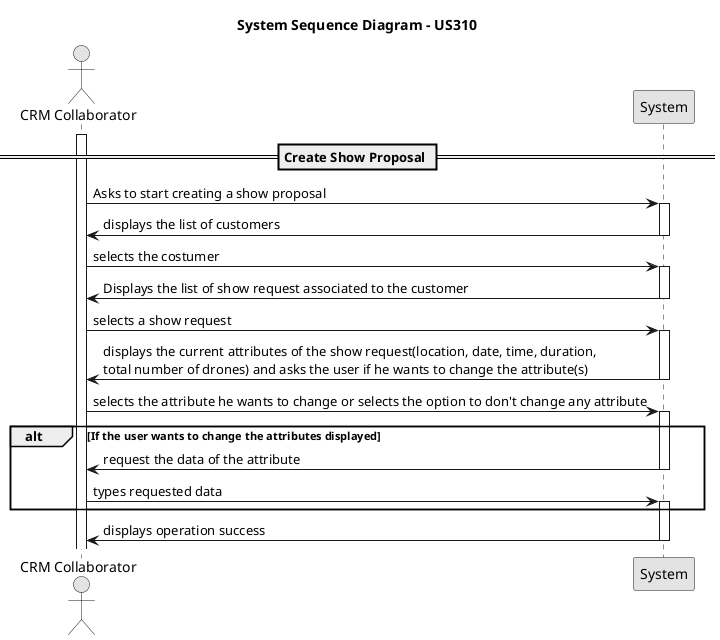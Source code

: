 @startuml
skinparam monochrome true
skinparam packageStyle rectangle
skinparam shadowing false

actor "CRM Collaborator" as crmCollaborator
participant "System" as system

title System Sequence Diagram - US310

== Create Show Proposal ==
activate crmCollaborator

    crmCollaborator -> system : Asks to start creating a show proposal
    activate system

        system -> crmCollaborator : displays the list of customers
    deactivate system

    crmCollaborator -> system : selects the costumer
    activate system

        system -> crmCollaborator : Displays the list of show request associated to the customer
    deactivate system

    crmCollaborator -> system : selects a show request
    activate system

         system -> crmCollaborator : displays the current attributes of the show request(location, date, time, duration, \ntotal number of drones) and asks the user if he wants to change the attribute(s)
    deactivate system

    crmCollaborator -> system : selects the attribute he wants to change or selects the option to don't change any attribute
    alt If the user wants to change the attributes displayed
    activate system

         system -> crmCollaborator : request the data of the attribute
    deactivate system

    crmCollaborator -> system : types requested data
    activate system

        end
        system -> crmCollaborator :  displays operation success
    deactivate system

@enduml
